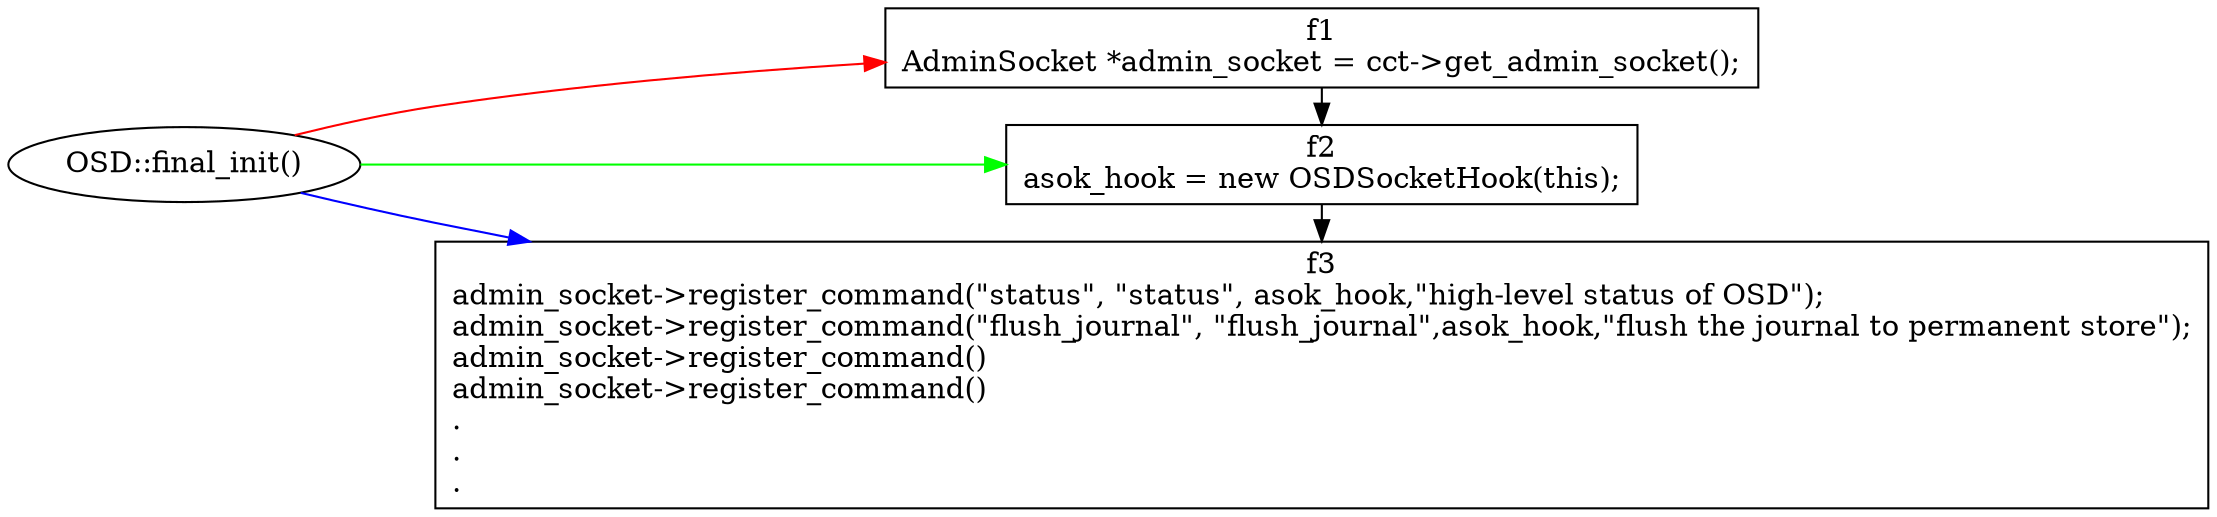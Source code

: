 digraph picture
{
        rankdir="LR";



        {
            rank="same";
            main[label="OSD::final_init()"];
            }



        {
            rank="same";
            node[shape=box]
            f1[label="\N
AdminSocket *admin_socket = cct->get_admin_socket();\l"];
            f2[label="\N
asok_hook = new OSDSocketHook(this);\l"];
            f3[label="\N
admin_socket->register_command(\"status\", \"status\", asok_hook,\"high-level status of OSD\");\l\
admin_socket->register_command(\"flush_journal\", \"flush_journal\",asok_hook,\"flush the journal to permanent store\");\l\
admin_socket->register_command()\l\
admin_socket->register_command()\l\
.\l\
.\l\
.\l"];
            }






            main->f1[color=red];
            main->f2[color=green];
            main->f3[color=blue];

            
            f1->f2->f3;

        }


